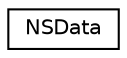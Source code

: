digraph G
{
  edge [fontname="Helvetica",fontsize="10",labelfontname="Helvetica",labelfontsize="10"];
  node [fontname="Helvetica",fontsize="10",shape=record];
  rankdir="LR";
  Node1 [label="NSData",height=0.2,width=0.4,color="black", fillcolor="white", style="filled",URL="$class_n_s_data.html"];
}
